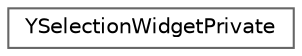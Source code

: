 digraph "Graphical Class Hierarchy"
{
 // LATEX_PDF_SIZE
  bgcolor="transparent";
  edge [fontname=Helvetica,fontsize=10,labelfontname=Helvetica,labelfontsize=10];
  node [fontname=Helvetica,fontsize=10,shape=box,height=0.2,width=0.4];
  rankdir="LR";
  Node0 [id="Node000000",label="YSelectionWidgetPrivate",height=0.2,width=0.4,color="grey40", fillcolor="white", style="filled",URL="$structYSelectionWidgetPrivate.html",tooltip=" "];
}
